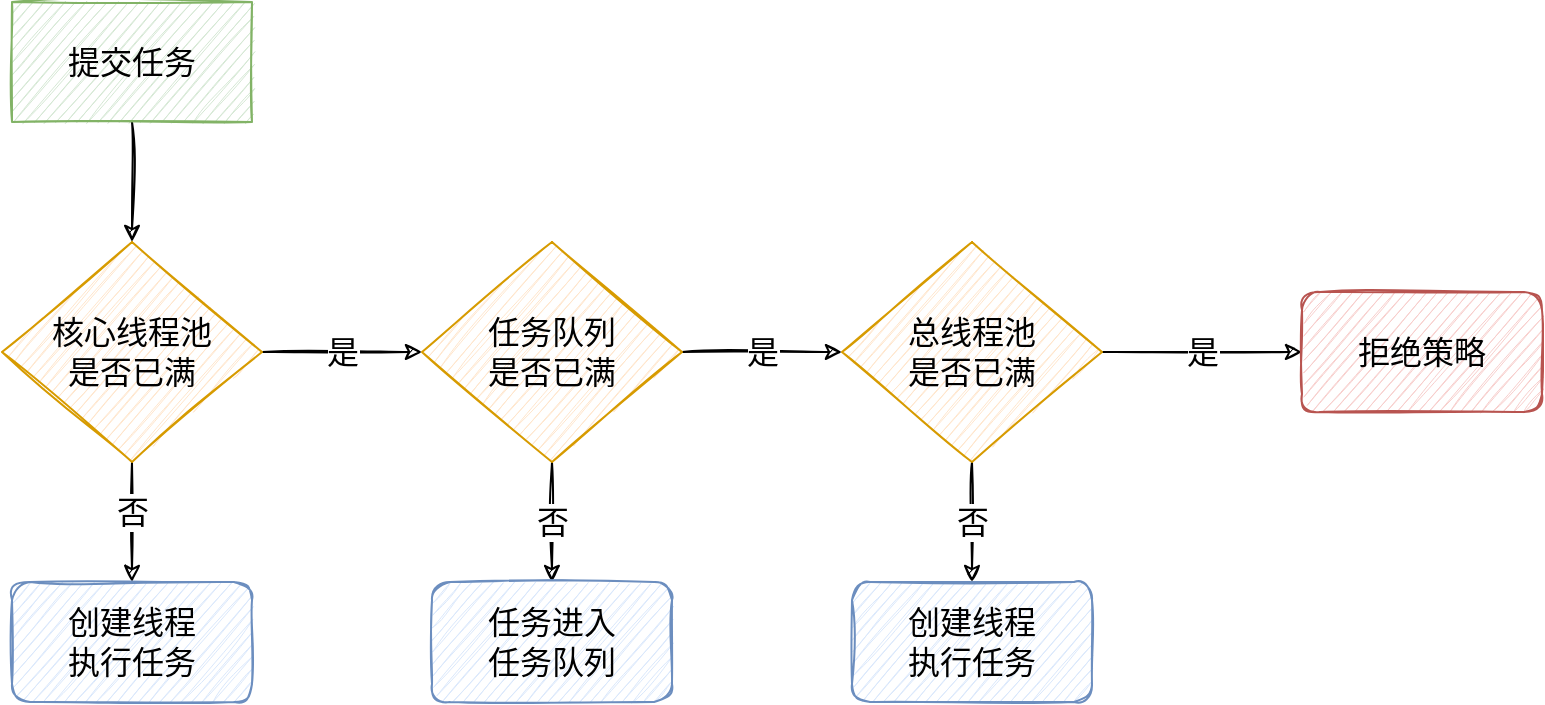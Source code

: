 <mxfile scale="1" border="10">
    <diagram id="2Ljo5BwwYXvwq5fLA2lm" name="Page-1">
        <mxGraphModel dx="1186" dy="465" grid="1" gridSize="10" guides="1" tooltips="1" connect="1" arrows="1" fold="1" page="1" pageScale="1" pageWidth="850" pageHeight="1100" background="#FFFFFF" math="0" shadow="0">
            <root>
                <mxCell id="0"/>
                <mxCell id="1" parent="0"/>
                <mxCell id="10" style="edgeStyle=orthogonalEdgeStyle;rounded=0;orthogonalLoop=1;jettySize=auto;html=1;entryX=0.5;entryY=0;entryDx=0;entryDy=0;fontSize=16;sketch=1;" edge="1" parent="1" source="2" target="3">
                    <mxGeometry relative="1" as="geometry"/>
                </mxCell>
                <mxCell id="2" value="提交任务" style="rounded=0;whiteSpace=wrap;html=1;fontSize=16;sketch=1;fillColor=#d5e8d4;strokeColor=#82b366;" vertex="1" parent="1">
                    <mxGeometry x="155" y="180" width="120" height="60" as="geometry"/>
                </mxCell>
                <mxCell id="11" style="edgeStyle=orthogonalEdgeStyle;rounded=0;orthogonalLoop=1;jettySize=auto;html=1;exitX=0.5;exitY=1;exitDx=0;exitDy=0;entryX=0.5;entryY=0;entryDx=0;entryDy=0;fontSize=16;sketch=1;" edge="1" parent="1" source="3" target="6">
                    <mxGeometry relative="1" as="geometry"/>
                </mxCell>
                <mxCell id="12" value="否" style="edgeLabel;html=1;align=center;verticalAlign=middle;resizable=0;points=[];fontSize=16;sketch=1;" vertex="1" connectable="0" parent="11">
                    <mxGeometry x="-0.187" y="-2" relative="1" as="geometry">
                        <mxPoint x="2" as="offset"/>
                    </mxGeometry>
                </mxCell>
                <mxCell id="13" value="是" style="edgeStyle=orthogonalEdgeStyle;rounded=0;orthogonalLoop=1;jettySize=auto;html=1;exitX=1;exitY=0.5;exitDx=0;exitDy=0;entryX=0;entryY=0.5;entryDx=0;entryDy=0;fontSize=16;sketch=1;" edge="1" parent="1" source="3" target="4">
                    <mxGeometry relative="1" as="geometry"/>
                </mxCell>
                <mxCell id="3" value="核心线程池&lt;br&gt;是否已满" style="rhombus;whiteSpace=wrap;html=1;fontSize=16;sketch=1;fillColor=#ffe6cc;strokeColor=#d79b00;" vertex="1" parent="1">
                    <mxGeometry x="150" y="300" width="130" height="110" as="geometry"/>
                </mxCell>
                <mxCell id="14" value="是" style="edgeStyle=orthogonalEdgeStyle;rounded=0;orthogonalLoop=1;jettySize=auto;html=1;exitX=1;exitY=0.5;exitDx=0;exitDy=0;entryX=0;entryY=0.5;entryDx=0;entryDy=0;fontSize=16;sketch=1;" edge="1" parent="1" source="4" target="5">
                    <mxGeometry relative="1" as="geometry"/>
                </mxCell>
                <mxCell id="15" value="否" style="edgeStyle=orthogonalEdgeStyle;rounded=0;orthogonalLoop=1;jettySize=auto;html=1;exitX=0.5;exitY=1;exitDx=0;exitDy=0;entryX=0.5;entryY=0;entryDx=0;entryDy=0;fontSize=16;sketch=1;" edge="1" parent="1" source="4" target="7">
                    <mxGeometry relative="1" as="geometry"/>
                </mxCell>
                <mxCell id="4" value="任务队列&lt;br&gt;是否已满" style="rhombus;whiteSpace=wrap;html=1;fontSize=16;sketch=1;fillColor=#ffe6cc;strokeColor=#d79b00;" vertex="1" parent="1">
                    <mxGeometry x="360" y="300" width="130" height="110" as="geometry"/>
                </mxCell>
                <mxCell id="16" value="否" style="edgeStyle=orthogonalEdgeStyle;rounded=0;orthogonalLoop=1;jettySize=auto;html=1;exitX=0.5;exitY=1;exitDx=0;exitDy=0;entryX=0.5;entryY=0;entryDx=0;entryDy=0;fontSize=16;sketch=1;" edge="1" parent="1" source="5" target="8">
                    <mxGeometry relative="1" as="geometry"/>
                </mxCell>
                <mxCell id="17" value="是" style="edgeStyle=orthogonalEdgeStyle;rounded=0;orthogonalLoop=1;jettySize=auto;html=1;exitX=1;exitY=0.5;exitDx=0;exitDy=0;entryX=0;entryY=0.5;entryDx=0;entryDy=0;fontSize=16;sketch=1;" edge="1" parent="1" source="5" target="9">
                    <mxGeometry relative="1" as="geometry"/>
                </mxCell>
                <mxCell id="5" value="总线程池&lt;br&gt;是否已满" style="rhombus;whiteSpace=wrap;html=1;fontSize=16;sketch=1;fillColor=#ffe6cc;strokeColor=#d79b00;" vertex="1" parent="1">
                    <mxGeometry x="570" y="300" width="130" height="110" as="geometry"/>
                </mxCell>
                <mxCell id="6" value="创建线程&lt;br&gt;执行任务" style="rounded=1;whiteSpace=wrap;html=1;fontSize=16;sketch=1;fillColor=#dae8fc;strokeColor=#6c8ebf;" vertex="1" parent="1">
                    <mxGeometry x="155" y="470" width="120" height="60" as="geometry"/>
                </mxCell>
                <mxCell id="7" value="任务进入&lt;br&gt;任务队列" style="rounded=1;whiteSpace=wrap;html=1;fontSize=16;sketch=1;fillColor=#dae8fc;strokeColor=#6c8ebf;" vertex="1" parent="1">
                    <mxGeometry x="365" y="470" width="120" height="60" as="geometry"/>
                </mxCell>
                <mxCell id="8" value="创建线程&lt;br&gt;执行任务" style="rounded=1;whiteSpace=wrap;html=1;fontSize=16;sketch=1;fillColor=#dae8fc;strokeColor=#6c8ebf;" vertex="1" parent="1">
                    <mxGeometry x="575" y="470" width="120" height="60" as="geometry"/>
                </mxCell>
                <mxCell id="9" value="拒绝策略" style="rounded=1;whiteSpace=wrap;html=1;fontSize=16;sketch=1;fillColor=#f8cecc;strokeColor=#b85450;" vertex="1" parent="1">
                    <mxGeometry x="800" y="325" width="120" height="60" as="geometry"/>
                </mxCell>
            </root>
        </mxGraphModel>
    </diagram>
</mxfile>